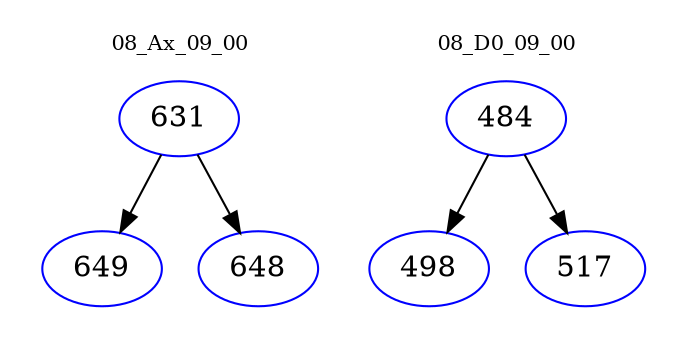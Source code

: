digraph{
subgraph cluster_0 {
color = white
label = "08_Ax_09_00";
fontsize=10;
T0_631 [label="631", color="blue"]
T0_631 -> T0_649 [color="black"]
T0_649 [label="649", color="blue"]
T0_631 -> T0_648 [color="black"]
T0_648 [label="648", color="blue"]
}
subgraph cluster_1 {
color = white
label = "08_D0_09_00";
fontsize=10;
T1_484 [label="484", color="blue"]
T1_484 -> T1_498 [color="black"]
T1_498 [label="498", color="blue"]
T1_484 -> T1_517 [color="black"]
T1_517 [label="517", color="blue"]
}
}
